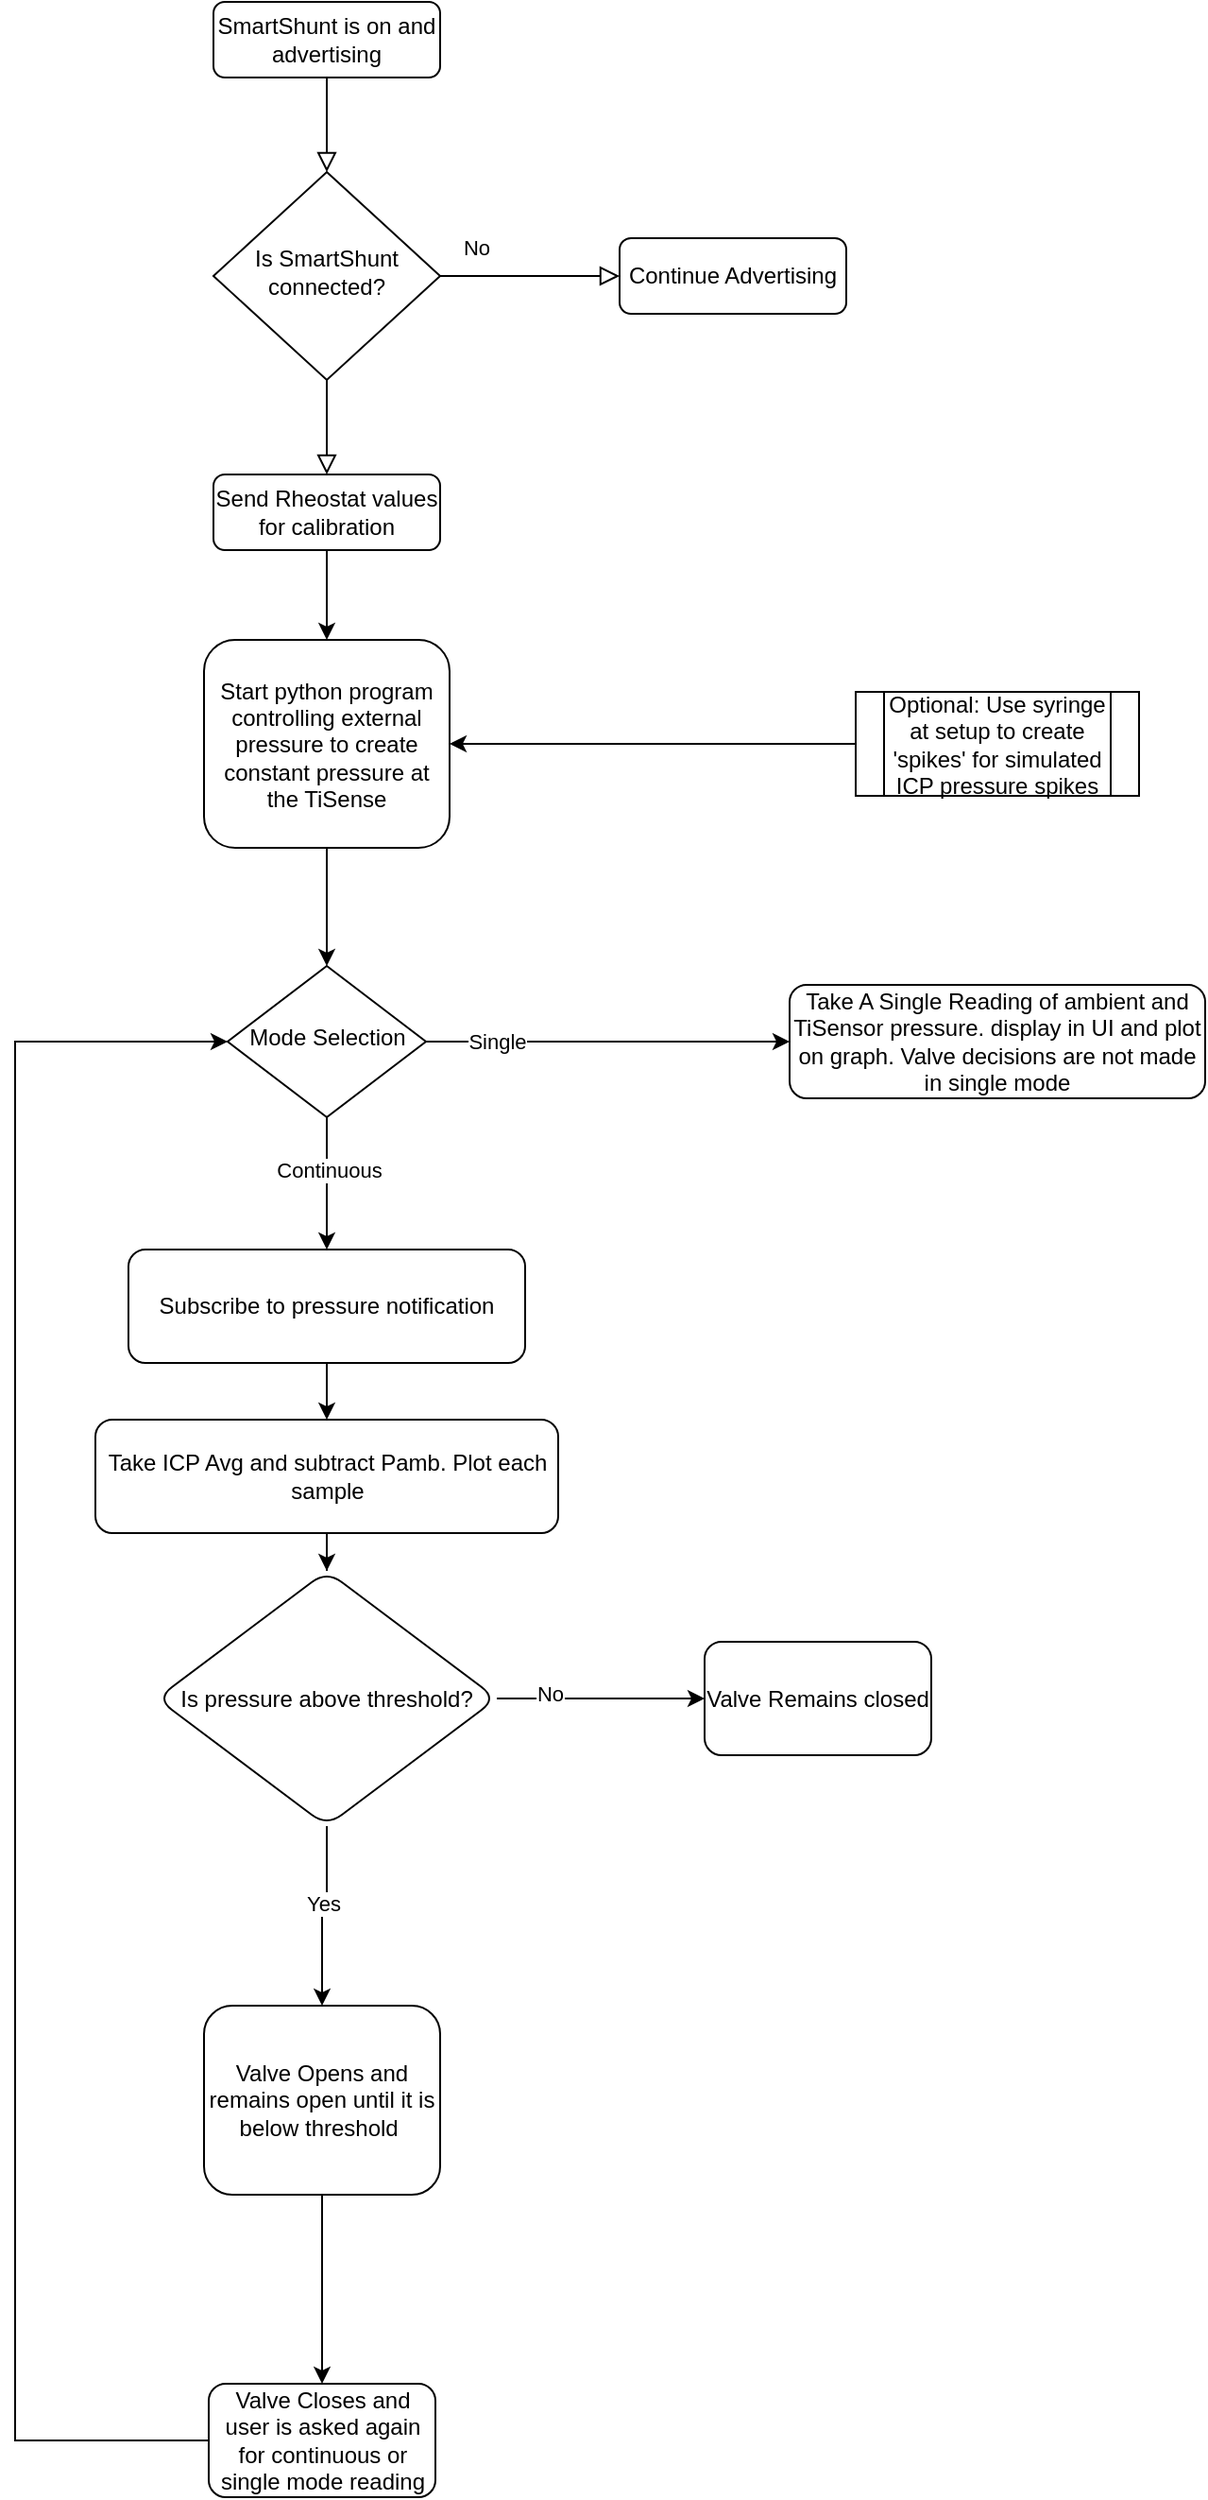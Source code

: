 <mxfile version="24.7.6">
  <diagram id="C5RBs43oDa-KdzZeNtuy" name="Page-1">
    <mxGraphModel dx="1050" dy="653" grid="1" gridSize="10" guides="1" tooltips="1" connect="1" arrows="1" fold="1" page="1" pageScale="1" pageWidth="827" pageHeight="1169" math="0" shadow="0">
      <root>
        <mxCell id="WIyWlLk6GJQsqaUBKTNV-0" />
        <mxCell id="WIyWlLk6GJQsqaUBKTNV-1" parent="WIyWlLk6GJQsqaUBKTNV-0" />
        <mxCell id="WIyWlLk6GJQsqaUBKTNV-2" value="" style="rounded=0;html=1;jettySize=auto;orthogonalLoop=1;fontSize=11;endArrow=block;endFill=0;endSize=8;strokeWidth=1;shadow=0;labelBackgroundColor=none;edgeStyle=orthogonalEdgeStyle;" parent="WIyWlLk6GJQsqaUBKTNV-1" source="WIyWlLk6GJQsqaUBKTNV-3" target="WIyWlLk6GJQsqaUBKTNV-6" edge="1">
          <mxGeometry relative="1" as="geometry" />
        </mxCell>
        <mxCell id="WIyWlLk6GJQsqaUBKTNV-3" value="SmartShunt is on and advertising" style="rounded=1;whiteSpace=wrap;html=1;fontSize=12;glass=0;strokeWidth=1;shadow=0;" parent="WIyWlLk6GJQsqaUBKTNV-1" vertex="1">
          <mxGeometry x="145" y="10" width="120" height="40" as="geometry" />
        </mxCell>
        <mxCell id="WIyWlLk6GJQsqaUBKTNV-5" value="No" style="edgeStyle=orthogonalEdgeStyle;rounded=0;html=1;jettySize=auto;orthogonalLoop=1;fontSize=11;endArrow=block;endFill=0;endSize=8;strokeWidth=1;shadow=0;labelBackgroundColor=none;" parent="WIyWlLk6GJQsqaUBKTNV-1" source="WIyWlLk6GJQsqaUBKTNV-6" target="WIyWlLk6GJQsqaUBKTNV-7" edge="1">
          <mxGeometry x="-0.6" y="15" relative="1" as="geometry">
            <mxPoint as="offset" />
          </mxGeometry>
        </mxCell>
        <mxCell id="WIyWlLk6GJQsqaUBKTNV-6" value="Is SmartShunt connected?" style="rhombus;whiteSpace=wrap;html=1;shadow=0;fontFamily=Helvetica;fontSize=12;align=center;strokeWidth=1;spacing=6;spacingTop=-4;" parent="WIyWlLk6GJQsqaUBKTNV-1" vertex="1">
          <mxGeometry x="145" y="100" width="120" height="110" as="geometry" />
        </mxCell>
        <mxCell id="WIyWlLk6GJQsqaUBKTNV-7" value="Continue Advertising" style="rounded=1;whiteSpace=wrap;html=1;fontSize=12;glass=0;strokeWidth=1;shadow=0;" parent="WIyWlLk6GJQsqaUBKTNV-1" vertex="1">
          <mxGeometry x="360" y="135" width="120" height="40" as="geometry" />
        </mxCell>
        <mxCell id="PQP7IeX1weNmlrrfEqvG-19" style="edgeStyle=orthogonalEdgeStyle;rounded=0;orthogonalLoop=1;jettySize=auto;html=1;entryX=0.5;entryY=0;entryDx=0;entryDy=0;" edge="1" parent="WIyWlLk6GJQsqaUBKTNV-1" source="WIyWlLk6GJQsqaUBKTNV-10" target="PQP7IeX1weNmlrrfEqvG-15">
          <mxGeometry relative="1" as="geometry" />
        </mxCell>
        <mxCell id="PQP7IeX1weNmlrrfEqvG-22" value="Continuous" style="edgeLabel;html=1;align=center;verticalAlign=middle;resizable=0;points=[];" vertex="1" connectable="0" parent="PQP7IeX1weNmlrrfEqvG-19">
          <mxGeometry x="-0.218" y="1" relative="1" as="geometry">
            <mxPoint as="offset" />
          </mxGeometry>
        </mxCell>
        <mxCell id="PQP7IeX1weNmlrrfEqvG-20" value="" style="edgeStyle=orthogonalEdgeStyle;rounded=0;orthogonalLoop=1;jettySize=auto;html=1;" edge="1" parent="WIyWlLk6GJQsqaUBKTNV-1" source="WIyWlLk6GJQsqaUBKTNV-10" target="WIyWlLk6GJQsqaUBKTNV-12">
          <mxGeometry relative="1" as="geometry" />
        </mxCell>
        <mxCell id="PQP7IeX1weNmlrrfEqvG-21" value="Single" style="edgeLabel;html=1;align=center;verticalAlign=middle;resizable=0;points=[];" vertex="1" connectable="0" parent="PQP7IeX1weNmlrrfEqvG-20">
          <mxGeometry x="-0.764" y="2" relative="1" as="geometry">
            <mxPoint x="15" y="2" as="offset" />
          </mxGeometry>
        </mxCell>
        <mxCell id="WIyWlLk6GJQsqaUBKTNV-10" value="Mode Selection" style="rhombus;whiteSpace=wrap;html=1;shadow=0;fontFamily=Helvetica;fontSize=12;align=center;strokeWidth=1;spacing=6;spacingTop=-4;" parent="WIyWlLk6GJQsqaUBKTNV-1" vertex="1">
          <mxGeometry x="152.5" y="520" width="105" height="80" as="geometry" />
        </mxCell>
        <mxCell id="PQP7IeX1weNmlrrfEqvG-18" style="edgeStyle=orthogonalEdgeStyle;rounded=0;orthogonalLoop=1;jettySize=auto;html=1;" edge="1" parent="WIyWlLk6GJQsqaUBKTNV-1" source="WIyWlLk6GJQsqaUBKTNV-11" target="WIyWlLk6GJQsqaUBKTNV-10">
          <mxGeometry relative="1" as="geometry" />
        </mxCell>
        <mxCell id="WIyWlLk6GJQsqaUBKTNV-11" value="Start python program controlling external pressure to create constant pressure at the TiSense" style="rounded=1;whiteSpace=wrap;html=1;fontSize=12;glass=0;strokeWidth=1;shadow=0;" parent="WIyWlLk6GJQsqaUBKTNV-1" vertex="1">
          <mxGeometry x="140" y="347.5" width="130" height="110" as="geometry" />
        </mxCell>
        <mxCell id="WIyWlLk6GJQsqaUBKTNV-12" value="Take A Single Reading of ambient and TiSensor pressure. display in UI and plot on graph. Valve decisions are not made in single mode" style="rounded=1;whiteSpace=wrap;html=1;fontSize=12;glass=0;strokeWidth=1;shadow=0;" parent="WIyWlLk6GJQsqaUBKTNV-1" vertex="1">
          <mxGeometry x="450" y="530" width="220" height="60" as="geometry" />
        </mxCell>
        <mxCell id="PQP7IeX1weNmlrrfEqvG-2" value="" style="rounded=0;html=1;jettySize=auto;orthogonalLoop=1;fontSize=11;endArrow=block;endFill=0;endSize=8;strokeWidth=1;shadow=0;labelBackgroundColor=none;edgeStyle=orthogonalEdgeStyle;" edge="1" parent="WIyWlLk6GJQsqaUBKTNV-1" source="WIyWlLk6GJQsqaUBKTNV-6" target="PQP7IeX1weNmlrrfEqvG-1">
          <mxGeometry x="0.75" y="20" relative="1" as="geometry">
            <mxPoint as="offset" />
            <mxPoint x="210" y="250" as="sourcePoint" />
            <mxPoint x="210" y="410" as="targetPoint" />
          </mxGeometry>
        </mxCell>
        <mxCell id="PQP7IeX1weNmlrrfEqvG-17" value="" style="edgeStyle=orthogonalEdgeStyle;rounded=0;orthogonalLoop=1;jettySize=auto;html=1;" edge="1" parent="WIyWlLk6GJQsqaUBKTNV-1" source="PQP7IeX1weNmlrrfEqvG-1" target="WIyWlLk6GJQsqaUBKTNV-11">
          <mxGeometry relative="1" as="geometry" />
        </mxCell>
        <mxCell id="PQP7IeX1weNmlrrfEqvG-1" value="Send Rheostat values for calibration" style="rounded=1;whiteSpace=wrap;html=1;fontSize=12;glass=0;strokeWidth=1;shadow=0;" vertex="1" parent="WIyWlLk6GJQsqaUBKTNV-1">
          <mxGeometry x="145" y="260" width="120" height="40" as="geometry" />
        </mxCell>
        <mxCell id="PQP7IeX1weNmlrrfEqvG-11" style="edgeStyle=orthogonalEdgeStyle;rounded=0;orthogonalLoop=1;jettySize=auto;html=1;entryX=1;entryY=0.5;entryDx=0;entryDy=0;" edge="1" parent="WIyWlLk6GJQsqaUBKTNV-1" source="PQP7IeX1weNmlrrfEqvG-10" target="WIyWlLk6GJQsqaUBKTNV-11">
          <mxGeometry relative="1" as="geometry" />
        </mxCell>
        <mxCell id="PQP7IeX1weNmlrrfEqvG-10" value="Optional: Use syringe at setup to create &#39;spikes&#39; for simulated ICP pressure spikes" style="shape=process;whiteSpace=wrap;html=1;backgroundOutline=1;" vertex="1" parent="WIyWlLk6GJQsqaUBKTNV-1">
          <mxGeometry x="485" y="375" width="150" height="55" as="geometry" />
        </mxCell>
        <mxCell id="PQP7IeX1weNmlrrfEqvG-29" value="" style="edgeStyle=orthogonalEdgeStyle;rounded=0;orthogonalLoop=1;jettySize=auto;html=1;" edge="1" parent="WIyWlLk6GJQsqaUBKTNV-1" source="PQP7IeX1weNmlrrfEqvG-12" target="PQP7IeX1weNmlrrfEqvG-28">
          <mxGeometry relative="1" as="geometry" />
        </mxCell>
        <mxCell id="PQP7IeX1weNmlrrfEqvG-35" value="Yes" style="edgeLabel;html=1;align=center;verticalAlign=middle;resizable=0;points=[];" vertex="1" connectable="0" parent="PQP7IeX1weNmlrrfEqvG-29">
          <mxGeometry x="-0.154" y="-2" relative="1" as="geometry">
            <mxPoint as="offset" />
          </mxGeometry>
        </mxCell>
        <mxCell id="PQP7IeX1weNmlrrfEqvG-31" value="" style="edgeStyle=orthogonalEdgeStyle;rounded=0;orthogonalLoop=1;jettySize=auto;html=1;" edge="1" parent="WIyWlLk6GJQsqaUBKTNV-1" source="PQP7IeX1weNmlrrfEqvG-12" target="PQP7IeX1weNmlrrfEqvG-30">
          <mxGeometry relative="1" as="geometry" />
        </mxCell>
        <mxCell id="PQP7IeX1weNmlrrfEqvG-32" value="No" style="edgeLabel;html=1;align=center;verticalAlign=middle;resizable=0;points=[];" vertex="1" connectable="0" parent="PQP7IeX1weNmlrrfEqvG-31">
          <mxGeometry x="-0.494" y="3" relative="1" as="geometry">
            <mxPoint as="offset" />
          </mxGeometry>
        </mxCell>
        <mxCell id="PQP7IeX1weNmlrrfEqvG-12" value="Is pressure above threshold?" style="rhombus;whiteSpace=wrap;html=1;rounded=1;glass=0;strokeWidth=1;shadow=0;" vertex="1" parent="WIyWlLk6GJQsqaUBKTNV-1">
          <mxGeometry x="115" y="840" width="180" height="135" as="geometry" />
        </mxCell>
        <mxCell id="PQP7IeX1weNmlrrfEqvG-25" style="edgeStyle=orthogonalEdgeStyle;rounded=0;orthogonalLoop=1;jettySize=auto;html=1;entryX=0.5;entryY=0;entryDx=0;entryDy=0;" edge="1" parent="WIyWlLk6GJQsqaUBKTNV-1" source="PQP7IeX1weNmlrrfEqvG-14" target="PQP7IeX1weNmlrrfEqvG-12">
          <mxGeometry relative="1" as="geometry" />
        </mxCell>
        <mxCell id="PQP7IeX1weNmlrrfEqvG-14" value="Take ICP Avg and subtract Pamb. Plot each sample" style="rounded=1;whiteSpace=wrap;html=1;" vertex="1" parent="WIyWlLk6GJQsqaUBKTNV-1">
          <mxGeometry x="82.5" y="760" width="245" height="60" as="geometry" />
        </mxCell>
        <mxCell id="PQP7IeX1weNmlrrfEqvG-26" value="" style="edgeStyle=orthogonalEdgeStyle;rounded=0;orthogonalLoop=1;jettySize=auto;html=1;" edge="1" parent="WIyWlLk6GJQsqaUBKTNV-1" source="PQP7IeX1weNmlrrfEqvG-15" target="PQP7IeX1weNmlrrfEqvG-14">
          <mxGeometry relative="1" as="geometry" />
        </mxCell>
        <mxCell id="PQP7IeX1weNmlrrfEqvG-15" value="Subscribe to pressure notification" style="rounded=1;whiteSpace=wrap;html=1;" vertex="1" parent="WIyWlLk6GJQsqaUBKTNV-1">
          <mxGeometry x="100" y="670" width="210" height="60" as="geometry" />
        </mxCell>
        <mxCell id="PQP7IeX1weNmlrrfEqvG-37" value="" style="edgeStyle=orthogonalEdgeStyle;rounded=0;orthogonalLoop=1;jettySize=auto;html=1;" edge="1" parent="WIyWlLk6GJQsqaUBKTNV-1" source="PQP7IeX1weNmlrrfEqvG-28" target="PQP7IeX1weNmlrrfEqvG-36">
          <mxGeometry relative="1" as="geometry" />
        </mxCell>
        <mxCell id="PQP7IeX1weNmlrrfEqvG-28" value="Valve Opens and remains open until it is below threshold&amp;nbsp;" style="whiteSpace=wrap;html=1;rounded=1;glass=0;strokeWidth=1;shadow=0;" vertex="1" parent="WIyWlLk6GJQsqaUBKTNV-1">
          <mxGeometry x="140" y="1070" width="125" height="100" as="geometry" />
        </mxCell>
        <mxCell id="PQP7IeX1weNmlrrfEqvG-30" value="Valve Remains closed" style="whiteSpace=wrap;html=1;rounded=1;glass=0;strokeWidth=1;shadow=0;" vertex="1" parent="WIyWlLk6GJQsqaUBKTNV-1">
          <mxGeometry x="405" y="877.5" width="120" height="60" as="geometry" />
        </mxCell>
        <mxCell id="PQP7IeX1weNmlrrfEqvG-38" style="edgeStyle=orthogonalEdgeStyle;rounded=0;orthogonalLoop=1;jettySize=auto;html=1;entryX=0;entryY=0.5;entryDx=0;entryDy=0;" edge="1" parent="WIyWlLk6GJQsqaUBKTNV-1" source="PQP7IeX1weNmlrrfEqvG-36" target="WIyWlLk6GJQsqaUBKTNV-10">
          <mxGeometry relative="1" as="geometry">
            <Array as="points">
              <mxPoint x="40" y="1300" />
              <mxPoint x="40" y="560" />
            </Array>
          </mxGeometry>
        </mxCell>
        <mxCell id="PQP7IeX1weNmlrrfEqvG-36" value="Valve Closes and user is asked again for continuous or single mode reading" style="whiteSpace=wrap;html=1;rounded=1;glass=0;strokeWidth=1;shadow=0;" vertex="1" parent="WIyWlLk6GJQsqaUBKTNV-1">
          <mxGeometry x="142.5" y="1270" width="120" height="60" as="geometry" />
        </mxCell>
      </root>
    </mxGraphModel>
  </diagram>
</mxfile>
